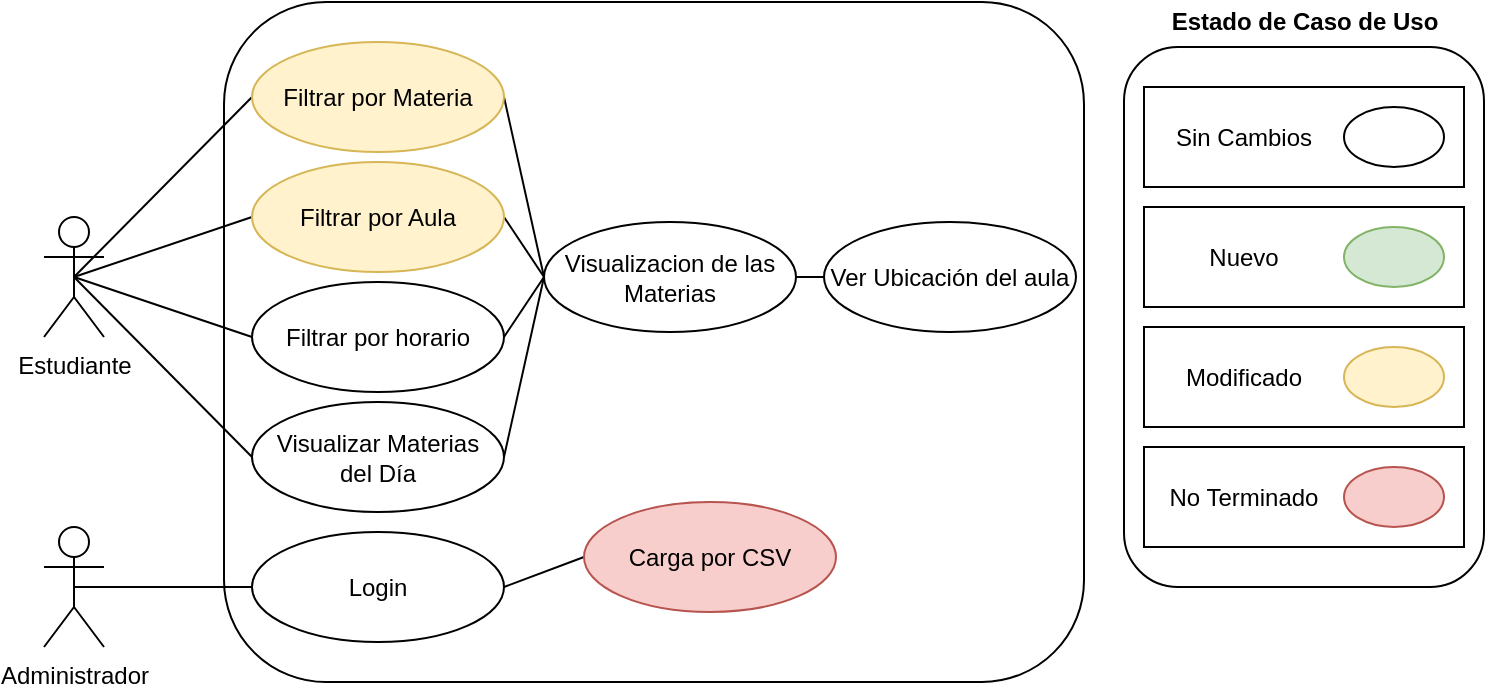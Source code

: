<mxfile version="13.1.1" type="google"><diagram id="deTuqFJesfB2--VkdN5a" name="Page-1"><mxGraphModel dx="827" dy="490" grid="1" gridSize="10" guides="1" tooltips="1" connect="1" arrows="1" fold="1" page="1" pageScale="1" pageWidth="827" pageHeight="1169" math="0" shadow="0"><root><mxCell id="0"/><mxCell id="1" parent="0"/><mxCell id="fdBN5mYXIiB31gB6Lvlf-3" value="" style="rounded=1;whiteSpace=wrap;html=1;" parent="1" vertex="1"><mxGeometry x="180" y="100" width="430" height="340" as="geometry"/></mxCell><mxCell id="fdBN5mYXIiB31gB6Lvlf-12" style="edgeStyle=none;rounded=0;orthogonalLoop=1;jettySize=auto;html=1;exitX=0.5;exitY=0.5;exitDx=0;exitDy=0;exitPerimeter=0;entryX=0;entryY=0.5;entryDx=0;entryDy=0;endArrow=none;endFill=0;" parent="1" source="fdBN5mYXIiB31gB6Lvlf-1" target="fdBN5mYXIiB31gB6Lvlf-7" edge="1"><mxGeometry relative="1" as="geometry"/></mxCell><mxCell id="fdBN5mYXIiB31gB6Lvlf-13" style="edgeStyle=none;rounded=0;orthogonalLoop=1;jettySize=auto;html=1;exitX=0.5;exitY=0.5;exitDx=0;exitDy=0;exitPerimeter=0;entryX=0;entryY=0.5;entryDx=0;entryDy=0;endArrow=none;endFill=0;" parent="1" source="fdBN5mYXIiB31gB6Lvlf-1" target="fdBN5mYXIiB31gB6Lvlf-6" edge="1"><mxGeometry relative="1" as="geometry"/></mxCell><mxCell id="fdBN5mYXIiB31gB6Lvlf-14" style="edgeStyle=none;rounded=0;orthogonalLoop=1;jettySize=auto;html=1;exitX=0.5;exitY=0.5;exitDx=0;exitDy=0;exitPerimeter=0;entryX=0;entryY=0.5;entryDx=0;entryDy=0;endArrow=none;endFill=0;" parent="1" source="fdBN5mYXIiB31gB6Lvlf-1" target="fdBN5mYXIiB31gB6Lvlf-5" edge="1"><mxGeometry relative="1" as="geometry"/></mxCell><mxCell id="YD1kJuUZHtdi_4qULJvW-8" style="edgeStyle=none;rounded=0;orthogonalLoop=1;jettySize=auto;html=1;exitX=0.5;exitY=0.5;exitDx=0;exitDy=0;exitPerimeter=0;entryX=0;entryY=0.5;entryDx=0;entryDy=0;endArrow=none;endFill=0;" parent="1" source="fdBN5mYXIiB31gB6Lvlf-1" target="YD1kJuUZHtdi_4qULJvW-6" edge="1"><mxGeometry relative="1" as="geometry"/></mxCell><mxCell id="fdBN5mYXIiB31gB6Lvlf-1" value="Estudiante" style="shape=umlActor;verticalLabelPosition=bottom;labelBackgroundColor=#ffffff;verticalAlign=top;html=1;outlineConnect=0;" parent="1" vertex="1"><mxGeometry x="90" y="207.5" width="30" height="60" as="geometry"/></mxCell><mxCell id="r9mNYOCg_0NgdwvSHFdj-2" style="rounded=0;orthogonalLoop=1;jettySize=auto;html=1;exitX=1;exitY=0.5;exitDx=0;exitDy=0;entryX=0;entryY=0.5;entryDx=0;entryDy=0;endArrow=none;endFill=0;" parent="1" source="fdBN5mYXIiB31gB6Lvlf-5" target="r9mNYOCg_0NgdwvSHFdj-1" edge="1"><mxGeometry relative="1" as="geometry"/></mxCell><mxCell id="fdBN5mYXIiB31gB6Lvlf-5" value="Filtrar por Materia" style="ellipse;whiteSpace=wrap;html=1;fillColor=#fff2cc;strokeColor=#d6b656;" parent="1" vertex="1"><mxGeometry x="194" y="120" width="126" height="55" as="geometry"/></mxCell><mxCell id="r9mNYOCg_0NgdwvSHFdj-3" style="edgeStyle=none;rounded=0;orthogonalLoop=1;jettySize=auto;html=1;exitX=1;exitY=0.5;exitDx=0;exitDy=0;entryX=0;entryY=0.5;entryDx=0;entryDy=0;endArrow=none;endFill=0;" parent="1" source="fdBN5mYXIiB31gB6Lvlf-6" target="r9mNYOCg_0NgdwvSHFdj-1" edge="1"><mxGeometry relative="1" as="geometry"/></mxCell><mxCell id="fdBN5mYXIiB31gB6Lvlf-6" value="Filtrar por Aula" style="ellipse;whiteSpace=wrap;html=1;fillColor=#fff2cc;strokeColor=#d6b656;" parent="1" vertex="1"><mxGeometry x="194" y="180" width="126" height="55" as="geometry"/></mxCell><mxCell id="r9mNYOCg_0NgdwvSHFdj-4" style="edgeStyle=none;rounded=0;orthogonalLoop=1;jettySize=auto;html=1;exitX=1;exitY=0.5;exitDx=0;exitDy=0;endArrow=none;endFill=0;entryX=0;entryY=0.5;entryDx=0;entryDy=0;" parent="1" source="fdBN5mYXIiB31gB6Lvlf-7" target="r9mNYOCg_0NgdwvSHFdj-1" edge="1"><mxGeometry relative="1" as="geometry"><mxPoint x="480" y="220" as="targetPoint"/></mxGeometry></mxCell><mxCell id="fdBN5mYXIiB31gB6Lvlf-7" value="Filtrar por horario" style="ellipse;whiteSpace=wrap;html=1;" parent="1" vertex="1"><mxGeometry x="194" y="240" width="126" height="55" as="geometry"/></mxCell><mxCell id="YD1kJuUZHtdi_4qULJvW-10" style="edgeStyle=none;rounded=0;orthogonalLoop=1;jettySize=auto;html=1;exitX=1;exitY=0.5;exitDx=0;exitDy=0;entryX=0;entryY=0.5;entryDx=0;entryDy=0;endArrow=none;endFill=0;" parent="1" source="r9mNYOCg_0NgdwvSHFdj-1" target="YD1kJuUZHtdi_4qULJvW-7" edge="1"><mxGeometry relative="1" as="geometry"/></mxCell><mxCell id="r9mNYOCg_0NgdwvSHFdj-1" value="Visualizacion de las Materias" style="ellipse;whiteSpace=wrap;html=1;" parent="1" vertex="1"><mxGeometry x="340" y="210" width="126" height="55" as="geometry"/></mxCell><mxCell id="YD1kJuUZHtdi_4qULJvW-3" style="rounded=0;orthogonalLoop=1;jettySize=auto;html=1;exitX=0.5;exitY=0.5;exitDx=0;exitDy=0;exitPerimeter=0;entryX=0;entryY=0.5;entryDx=0;entryDy=0;endArrow=none;endFill=0;" parent="1" source="YD1kJuUZHtdi_4qULJvW-1" target="YD1kJuUZHtdi_4qULJvW-2" edge="1"><mxGeometry relative="1" as="geometry"/></mxCell><mxCell id="YD1kJuUZHtdi_4qULJvW-1" value="Administrador" style="shape=umlActor;verticalLabelPosition=bottom;labelBackgroundColor=#ffffff;verticalAlign=top;html=1;outlineConnect=0;" parent="1" vertex="1"><mxGeometry x="90" y="362.5" width="30" height="60" as="geometry"/></mxCell><mxCell id="lHiQJaj_SReXZFBcupX1-2" style="rounded=0;orthogonalLoop=1;jettySize=auto;html=1;exitX=1;exitY=0.5;exitDx=0;exitDy=0;entryX=0;entryY=0.5;entryDx=0;entryDy=0;endArrow=none;endFill=0;" edge="1" parent="1" source="YD1kJuUZHtdi_4qULJvW-2" target="lHiQJaj_SReXZFBcupX1-1"><mxGeometry relative="1" as="geometry"/></mxCell><mxCell id="YD1kJuUZHtdi_4qULJvW-2" value="Login" style="ellipse;whiteSpace=wrap;html=1;" parent="1" vertex="1"><mxGeometry x="194" y="365" width="126" height="55" as="geometry"/></mxCell><mxCell id="YD1kJuUZHtdi_4qULJvW-9" style="edgeStyle=none;rounded=0;orthogonalLoop=1;jettySize=auto;html=1;exitX=1;exitY=0.5;exitDx=0;exitDy=0;entryX=0;entryY=0.5;entryDx=0;entryDy=0;endArrow=none;endFill=0;" parent="1" source="YD1kJuUZHtdi_4qULJvW-6" target="r9mNYOCg_0NgdwvSHFdj-1" edge="1"><mxGeometry relative="1" as="geometry"/></mxCell><mxCell id="YD1kJuUZHtdi_4qULJvW-6" value="Visualizar Materias &lt;br&gt;del Día" style="ellipse;whiteSpace=wrap;html=1;" parent="1" vertex="1"><mxGeometry x="194" y="300" width="126" height="55" as="geometry"/></mxCell><mxCell id="YD1kJuUZHtdi_4qULJvW-7" value="Ver Ubicación del aula" style="ellipse;whiteSpace=wrap;html=1;" parent="1" vertex="1"><mxGeometry x="480" y="210" width="126" height="55" as="geometry"/></mxCell><mxCell id="YD1kJuUZHtdi_4qULJvW-11" value="" style="rounded=1;whiteSpace=wrap;html=1;" parent="1" vertex="1"><mxGeometry x="630" y="122.5" width="180" height="270" as="geometry"/></mxCell><mxCell id="YD1kJuUZHtdi_4qULJvW-12" value="" style="rounded=0;whiteSpace=wrap;html=1;" parent="1" vertex="1"><mxGeometry x="640" y="142.5" width="160" height="50" as="geometry"/></mxCell><mxCell id="YD1kJuUZHtdi_4qULJvW-14" value="Sin Cambios" style="text;html=1;strokeColor=none;fillColor=none;align=center;verticalAlign=middle;whiteSpace=wrap;rounded=0;" parent="1" vertex="1"><mxGeometry x="650" y="157.5" width="80" height="20" as="geometry"/></mxCell><mxCell id="YD1kJuUZHtdi_4qULJvW-15" value="" style="ellipse;whiteSpace=wrap;html=1;" parent="1" vertex="1"><mxGeometry x="740" y="152.5" width="50" height="30" as="geometry"/></mxCell><mxCell id="YD1kJuUZHtdi_4qULJvW-16" value="" style="rounded=0;whiteSpace=wrap;html=1;" parent="1" vertex="1"><mxGeometry x="640" y="202.5" width="160" height="50" as="geometry"/></mxCell><mxCell id="YD1kJuUZHtdi_4qULJvW-17" value="Nuevo" style="text;html=1;strokeColor=none;fillColor=none;align=center;verticalAlign=middle;whiteSpace=wrap;rounded=0;" parent="1" vertex="1"><mxGeometry x="650" y="217.5" width="80" height="20" as="geometry"/></mxCell><mxCell id="YD1kJuUZHtdi_4qULJvW-18" value="" style="ellipse;whiteSpace=wrap;html=1;fillColor=#d5e8d4;strokeColor=#82b366;" parent="1" vertex="1"><mxGeometry x="740" y="212.5" width="50" height="30" as="geometry"/></mxCell><mxCell id="YD1kJuUZHtdi_4qULJvW-19" value="" style="rounded=0;whiteSpace=wrap;html=1;" parent="1" vertex="1"><mxGeometry x="640" y="262.5" width="160" height="50" as="geometry"/></mxCell><mxCell id="YD1kJuUZHtdi_4qULJvW-20" value="Modificado" style="text;html=1;strokeColor=none;fillColor=none;align=center;verticalAlign=middle;whiteSpace=wrap;rounded=0;" parent="1" vertex="1"><mxGeometry x="650" y="277.5" width="80" height="20" as="geometry"/></mxCell><mxCell id="YD1kJuUZHtdi_4qULJvW-21" value="" style="ellipse;whiteSpace=wrap;html=1;fillColor=#fff2cc;strokeColor=#d6b656;" parent="1" vertex="1"><mxGeometry x="740" y="272.5" width="50" height="30" as="geometry"/></mxCell><mxCell id="YD1kJuUZHtdi_4qULJvW-22" value="" style="rounded=0;whiteSpace=wrap;html=1;" parent="1" vertex="1"><mxGeometry x="640" y="322.5" width="160" height="50" as="geometry"/></mxCell><mxCell id="YD1kJuUZHtdi_4qULJvW-23" value="No Terminado" style="text;html=1;strokeColor=none;fillColor=none;align=center;verticalAlign=middle;whiteSpace=wrap;rounded=0;" parent="1" vertex="1"><mxGeometry x="650" y="337.5" width="80" height="20" as="geometry"/></mxCell><mxCell id="YD1kJuUZHtdi_4qULJvW-24" value="" style="ellipse;whiteSpace=wrap;html=1;fillColor=#f8cecc;strokeColor=#b85450;" parent="1" vertex="1"><mxGeometry x="740" y="332.5" width="50" height="30" as="geometry"/></mxCell><mxCell id="YD1kJuUZHtdi_4qULJvW-26" value="Estado de Caso de Uso" style="text;html=1;strokeColor=none;fillColor=none;align=center;verticalAlign=middle;whiteSpace=wrap;rounded=0;fontStyle=1" parent="1" vertex="1"><mxGeometry x="647.5" y="100" width="145" height="20" as="geometry"/></mxCell><mxCell id="lHiQJaj_SReXZFBcupX1-1" value="Carga por CSV" style="ellipse;whiteSpace=wrap;html=1;fillColor=#f8cecc;strokeColor=#b85450;" vertex="1" parent="1"><mxGeometry x="360" y="350" width="126" height="55" as="geometry"/></mxCell></root></mxGraphModel></diagram></mxfile>